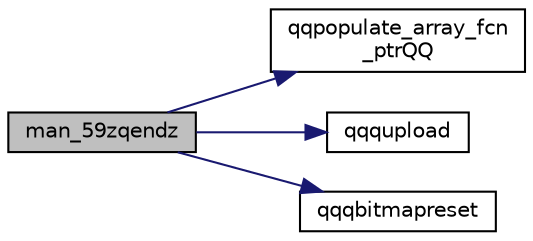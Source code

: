 digraph "man_59zqendz"
{
  edge [fontname="Helvetica",fontsize="10",labelfontname="Helvetica",labelfontsize="10"];
  node [fontname="Helvetica",fontsize="10",shape=record];
  rankdir="LR";
  Node691 [label="man_59zqendz",height=0.2,width=0.4,color="black", fillcolor="grey75", style="filled", fontcolor="black"];
  Node691 -> Node692 [color="midnightblue",fontsize="10",style="solid",fontname="Helvetica"];
  Node692 [label="qqpopulate_array_fcn\l_ptrQQ",height=0.2,width=0.4,color="black", fillcolor="white", style="filled",URL="$inszt__man_8c.html#a4ad6fa1bb94fc1c3ac2dc30925106081"];
  Node691 -> Node693 [color="midnightblue",fontsize="10",style="solid",fontname="Helvetica"];
  Node693 [label="qqqupload",height=0.2,width=0.4,color="black", fillcolor="white", style="filled",URL="$inszt__man_8c.html#a109761d7f84a96b5606e507bace276b5"];
  Node691 -> Node694 [color="midnightblue",fontsize="10",style="solid",fontname="Helvetica"];
  Node694 [label="qqqbitmapreset",height=0.2,width=0.4,color="black", fillcolor="white", style="filled",URL="$inszt__man_8c.html#a5688fceaed93ba591e78ee15ccb0187f"];
}
